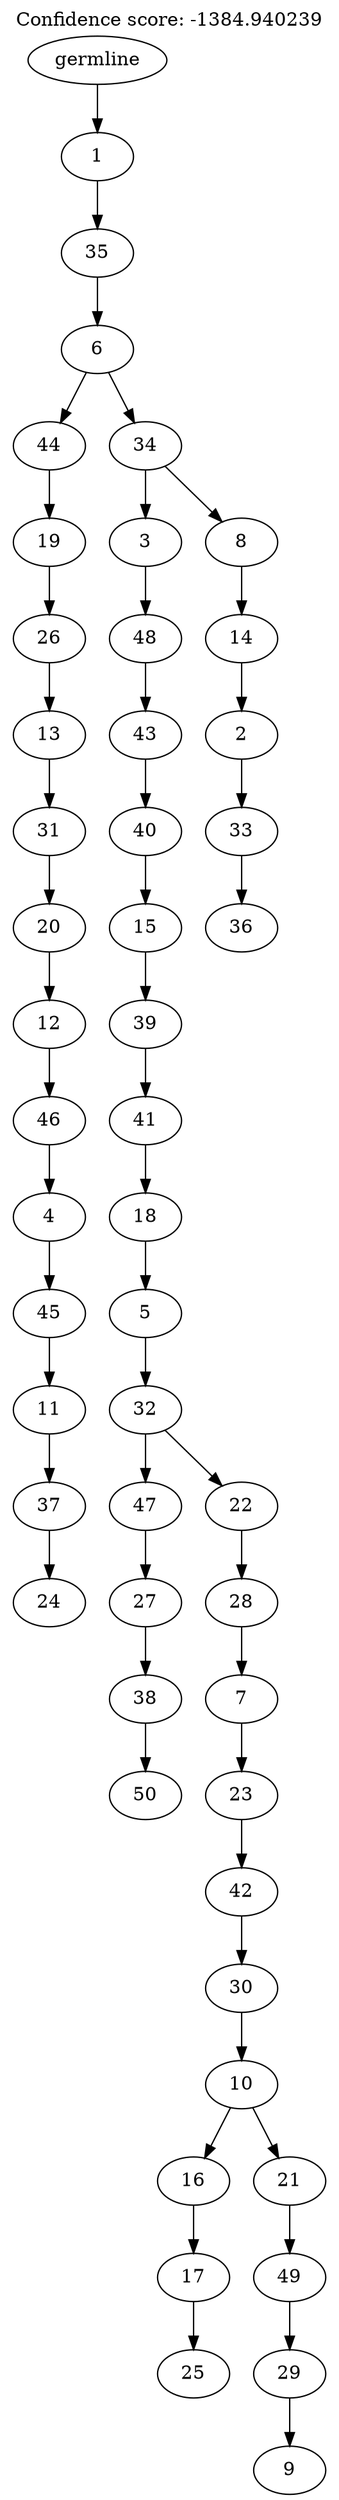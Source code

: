 digraph g {
	"49" -> "50";
	"50" [label="24"];
	"48" -> "49";
	"49" [label="37"];
	"47" -> "48";
	"48" [label="11"];
	"46" -> "47";
	"47" [label="45"];
	"45" -> "46";
	"46" [label="4"];
	"44" -> "45";
	"45" [label="46"];
	"43" -> "44";
	"44" [label="12"];
	"42" -> "43";
	"43" [label="20"];
	"41" -> "42";
	"42" [label="31"];
	"40" -> "41";
	"41" [label="13"];
	"39" -> "40";
	"40" [label="26"];
	"38" -> "39";
	"39" [label="19"];
	"36" -> "37";
	"37" [label="50"];
	"35" -> "36";
	"36" [label="38"];
	"34" -> "35";
	"35" [label="27"];
	"32" -> "33";
	"33" [label="25"];
	"31" -> "32";
	"32" [label="17"];
	"29" -> "30";
	"30" [label="9"];
	"28" -> "29";
	"29" [label="29"];
	"27" -> "28";
	"28" [label="49"];
	"26" -> "27";
	"27" [label="21"];
	"26" -> "31";
	"31" [label="16"];
	"25" -> "26";
	"26" [label="10"];
	"24" -> "25";
	"25" [label="30"];
	"23" -> "24";
	"24" [label="42"];
	"22" -> "23";
	"23" [label="23"];
	"21" -> "22";
	"22" [label="7"];
	"20" -> "21";
	"21" [label="28"];
	"19" -> "20";
	"20" [label="22"];
	"19" -> "34";
	"34" [label="47"];
	"18" -> "19";
	"19" [label="32"];
	"17" -> "18";
	"18" [label="5"];
	"16" -> "17";
	"17" [label="18"];
	"15" -> "16";
	"16" [label="41"];
	"14" -> "15";
	"15" [label="39"];
	"13" -> "14";
	"14" [label="15"];
	"12" -> "13";
	"13" [label="40"];
	"11" -> "12";
	"12" [label="43"];
	"10" -> "11";
	"11" [label="48"];
	"8" -> "9";
	"9" [label="36"];
	"7" -> "8";
	"8" [label="33"];
	"6" -> "7";
	"7" [label="2"];
	"5" -> "6";
	"6" [label="14"];
	"4" -> "5";
	"5" [label="8"];
	"4" -> "10";
	"10" [label="3"];
	"3" -> "4";
	"4" [label="34"];
	"3" -> "38";
	"38" [label="44"];
	"2" -> "3";
	"3" [label="6"];
	"1" -> "2";
	"2" [label="35"];
	"0" -> "1";
	"1" [label="1"];
	"0" [label="germline"];
	labelloc="t";
	label="Confidence score: -1384.940239";
}
